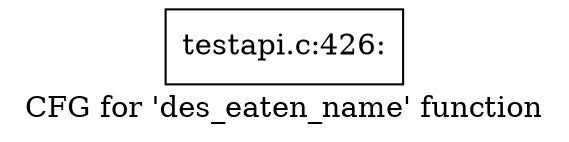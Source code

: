 digraph "CFG for 'des_eaten_name' function" {
	label="CFG for 'des_eaten_name' function";

	Node0x4c6f8e0 [shape=record,label="{testapi.c:426:}"];
}
